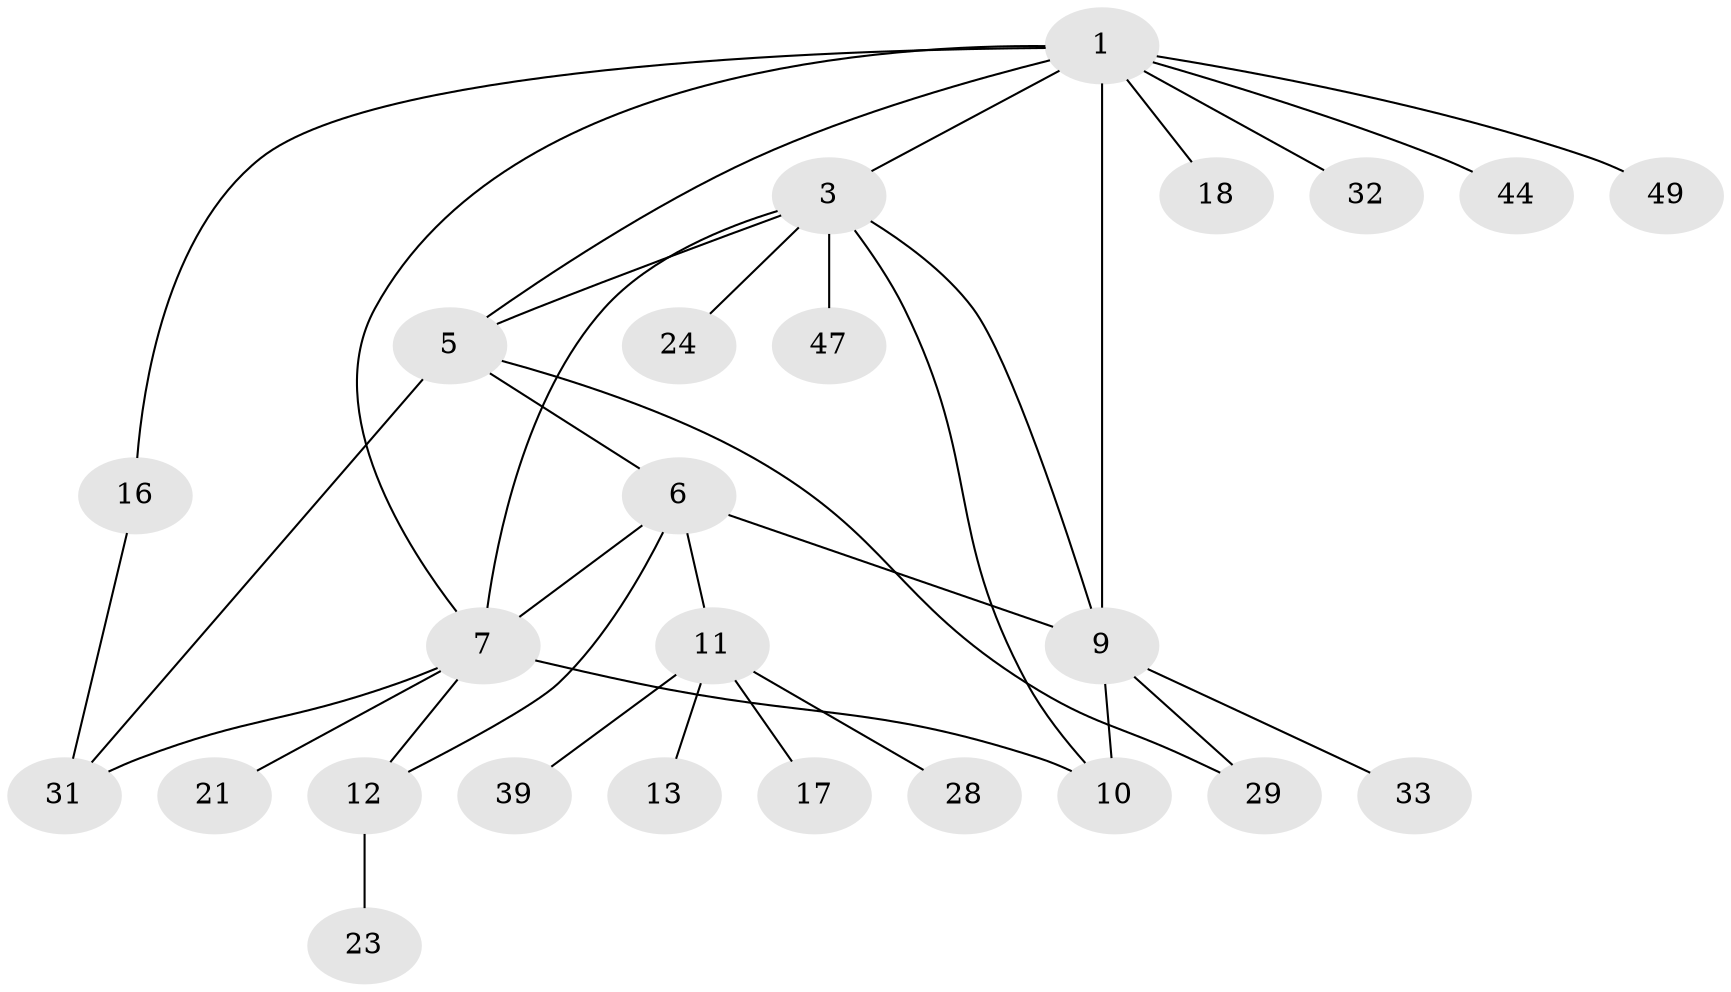 // original degree distribution, {4: 0.06, 11: 0.02, 7: 0.02, 5: 0.06, 3: 0.1, 6: 0.04, 9: 0.02, 1: 0.54, 2: 0.14}
// Generated by graph-tools (version 1.1) at 2025/15/03/09/25 04:15:56]
// undirected, 25 vertices, 35 edges
graph export_dot {
graph [start="1"]
  node [color=gray90,style=filled];
  1 [super="+2"];
  3 [super="+4+41+46+25+14+20"];
  5 [super="+42"];
  6;
  7 [super="+8"];
  9 [super="+34+37+40+35"];
  10;
  11 [super="+15+43+19"];
  12;
  13;
  16 [super="+36"];
  17;
  18;
  21;
  23;
  24;
  28;
  29;
  31;
  32;
  33 [super="+38"];
  39;
  44;
  47;
  49 [super="+50"];
  1 -- 9 [weight=2];
  1 -- 3;
  1 -- 32;
  1 -- 5;
  1 -- 7;
  1 -- 44;
  1 -- 16;
  1 -- 49;
  1 -- 18;
  3 -- 5;
  3 -- 10;
  3 -- 47;
  3 -- 7;
  3 -- 9;
  3 -- 24;
  5 -- 6;
  5 -- 29;
  5 -- 31;
  6 -- 7;
  6 -- 9;
  6 -- 11;
  6 -- 12;
  7 -- 10;
  7 -- 21;
  7 -- 12;
  7 -- 31;
  9 -- 10;
  9 -- 29;
  9 -- 33;
  11 -- 13;
  11 -- 17;
  11 -- 28;
  11 -- 39;
  12 -- 23;
  16 -- 31;
}
